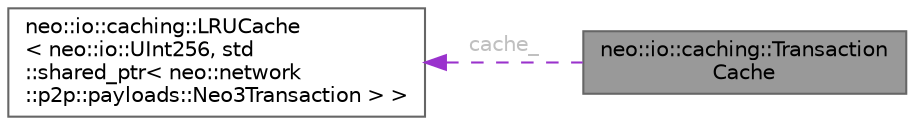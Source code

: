 digraph "neo::io::caching::TransactionCache"
{
 // LATEX_PDF_SIZE
  bgcolor="transparent";
  edge [fontname=Helvetica,fontsize=10,labelfontname=Helvetica,labelfontsize=10];
  node [fontname=Helvetica,fontsize=10,shape=box,height=0.2,width=0.4];
  rankdir="LR";
  Node1 [id="Node000001",label="neo::io::caching::Transaction\lCache",height=0.2,width=0.4,color="gray40", fillcolor="grey60", style="filled", fontcolor="black",tooltip="A cache for Transaction objects."];
  Node2 -> Node1 [id="edge1_Node000001_Node000002",dir="back",color="darkorchid3",style="dashed",tooltip=" ",label=<<TABLE CELLBORDER="0" BORDER="0"><TR><TD VALIGN="top" ALIGN="LEFT" CELLPADDING="1" CELLSPACING="0">cache_</TD></TR>
</TABLE>> ,fontcolor="grey" ];
  Node2 [id="Node000002",label="neo::io::caching::LRUCache\l\< neo::io::UInt256, std\l::shared_ptr\< neo::network\l::p2p::payloads::Neo3Transaction \> \>",height=0.2,width=0.4,color="gray40", fillcolor="white", style="filled",URL="$classneo_1_1io_1_1caching_1_1_l_r_u_cache.html",tooltip=" "];
}
